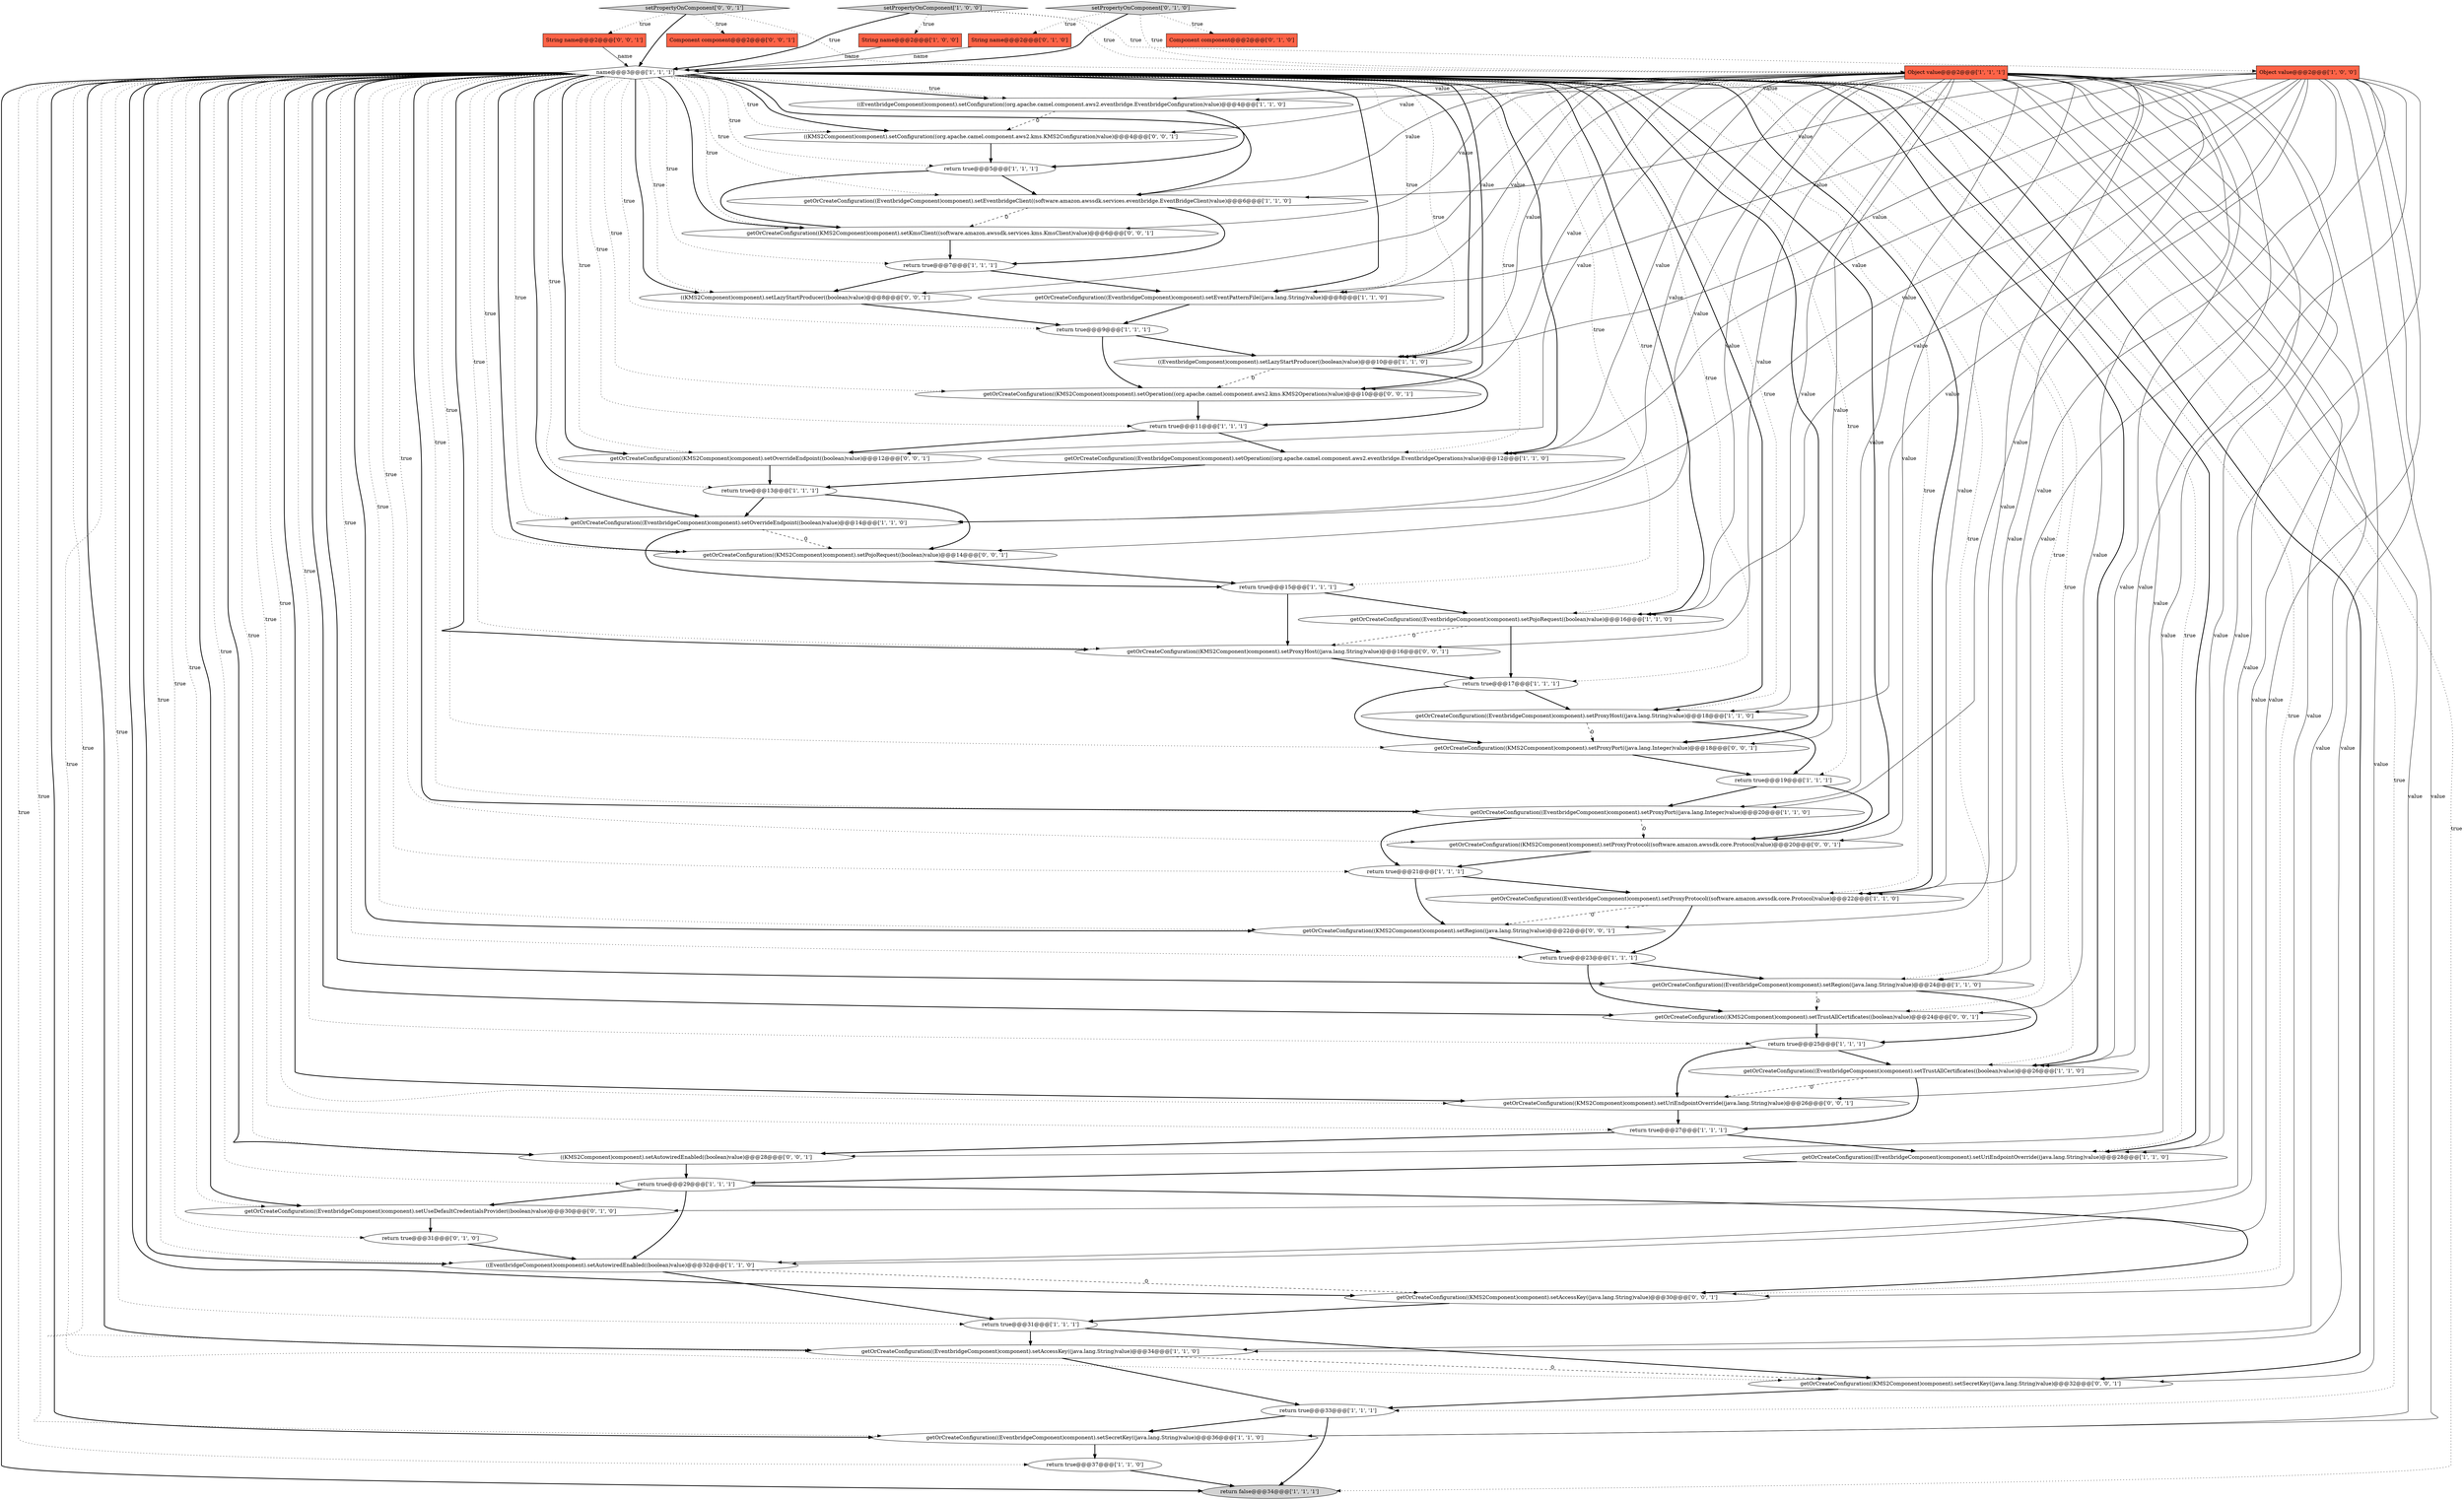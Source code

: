 digraph {
58 [style = filled, label = "setPropertyOnComponent['0', '0', '1']", fillcolor = lightgray, shape = diamond image = "AAA0AAABBB3BBB"];
10 [style = filled, label = "getOrCreateConfiguration((EventbridgeComponent)component).setProxyHost((java.lang.String)value)@@@18@@@['1', '1', '0']", fillcolor = white, shape = ellipse image = "AAA0AAABBB1BBB"];
28 [style = filled, label = "return true@@@23@@@['1', '1', '1']", fillcolor = white, shape = ellipse image = "AAA0AAABBB1BBB"];
32 [style = filled, label = "getOrCreateConfiguration((EventbridgeComponent)component).setRegion((java.lang.String)value)@@@24@@@['1', '1', '0']", fillcolor = white, shape = ellipse image = "AAA0AAABBB1BBB"];
26 [style = filled, label = "return true@@@13@@@['1', '1', '1']", fillcolor = white, shape = ellipse image = "AAA0AAABBB1BBB"];
52 [style = filled, label = "getOrCreateConfiguration((KMS2Component)component).setUriEndpointOverride((java.lang.String)value)@@@26@@@['0', '0', '1']", fillcolor = white, shape = ellipse image = "AAA0AAABBB3BBB"];
7 [style = filled, label = "return true@@@27@@@['1', '1', '1']", fillcolor = white, shape = ellipse image = "AAA0AAABBB1BBB"];
39 [style = filled, label = "getOrCreateConfiguration((EventbridgeComponent)component).setUseDefaultCredentialsProvider((boolean)value)@@@30@@@['0', '1', '0']", fillcolor = white, shape = ellipse image = "AAA1AAABBB2BBB"];
16 [style = filled, label = "getOrCreateConfiguration((EventbridgeComponent)component).setSecretKey((java.lang.String)value)@@@36@@@['1', '1', '0']", fillcolor = white, shape = ellipse image = "AAA0AAABBB1BBB"];
47 [style = filled, label = "getOrCreateConfiguration((KMS2Component)component).setAccessKey((java.lang.String)value)@@@30@@@['0', '0', '1']", fillcolor = white, shape = ellipse image = "AAA0AAABBB3BBB"];
38 [style = filled, label = "String name@@@2@@@['0', '1', '0']", fillcolor = tomato, shape = box image = "AAA0AAABBB2BBB"];
48 [style = filled, label = "getOrCreateConfiguration((KMS2Component)component).setProxyProtocol((software.amazon.awssdk.core.Protocol)value)@@@20@@@['0', '0', '1']", fillcolor = white, shape = ellipse image = "AAA0AAABBB3BBB"];
34 [style = filled, label = "return true@@@31@@@['1', '1', '1']", fillcolor = white, shape = ellipse image = "AAA0AAABBB1BBB"];
30 [style = filled, label = "return true@@@33@@@['1', '1', '1']", fillcolor = white, shape = ellipse image = "AAA0AAABBB1BBB"];
45 [style = filled, label = "getOrCreateConfiguration((KMS2Component)component).setProxyHost((java.lang.String)value)@@@16@@@['0', '0', '1']", fillcolor = white, shape = ellipse image = "AAA0AAABBB3BBB"];
6 [style = filled, label = "getOrCreateConfiguration((EventbridgeComponent)component).setProxyProtocol((software.amazon.awssdk.core.Protocol)value)@@@22@@@['1', '1', '0']", fillcolor = white, shape = ellipse image = "AAA0AAABBB1BBB"];
57 [style = filled, label = "Component component@@@2@@@['0', '0', '1']", fillcolor = tomato, shape = box image = "AAA0AAABBB3BBB"];
20 [style = filled, label = "name@@@3@@@['1', '1', '1']", fillcolor = white, shape = diamond image = "AAA0AAABBB1BBB"];
24 [style = filled, label = "setPropertyOnComponent['1', '0', '0']", fillcolor = lightgray, shape = diamond image = "AAA0AAABBB1BBB"];
0 [style = filled, label = "return true@@@21@@@['1', '1', '1']", fillcolor = white, shape = ellipse image = "AAA0AAABBB1BBB"];
42 [style = filled, label = "setPropertyOnComponent['0', '1', '0']", fillcolor = lightgray, shape = diamond image = "AAA0AAABBB2BBB"];
55 [style = filled, label = "String name@@@2@@@['0', '0', '1']", fillcolor = tomato, shape = box image = "AAA0AAABBB3BBB"];
11 [style = filled, label = "return true@@@15@@@['1', '1', '1']", fillcolor = white, shape = ellipse image = "AAA0AAABBB1BBB"];
23 [style = filled, label = "return true@@@17@@@['1', '1', '1']", fillcolor = white, shape = ellipse image = "AAA0AAABBB1BBB"];
46 [style = filled, label = "getOrCreateConfiguration((KMS2Component)component).setRegion((java.lang.String)value)@@@22@@@['0', '0', '1']", fillcolor = white, shape = ellipse image = "AAA0AAABBB3BBB"];
13 [style = filled, label = "String name@@@2@@@['1', '0', '0']", fillcolor = tomato, shape = box image = "AAA0AAABBB1BBB"];
27 [style = filled, label = "return false@@@34@@@['1', '1', '1']", fillcolor = lightgray, shape = ellipse image = "AAA0AAABBB1BBB"];
37 [style = filled, label = "return true@@@9@@@['1', '1', '1']", fillcolor = white, shape = ellipse image = "AAA0AAABBB1BBB"];
41 [style = filled, label = "Component component@@@2@@@['0', '1', '0']", fillcolor = tomato, shape = box image = "AAA0AAABBB2BBB"];
4 [style = filled, label = "getOrCreateConfiguration((EventbridgeComponent)component).setTrustAllCertificates((boolean)value)@@@26@@@['1', '1', '0']", fillcolor = white, shape = ellipse image = "AAA0AAABBB1BBB"];
2 [style = filled, label = "getOrCreateConfiguration((EventbridgeComponent)component).setAccessKey((java.lang.String)value)@@@34@@@['1', '1', '0']", fillcolor = white, shape = ellipse image = "AAA0AAABBB1BBB"];
31 [style = filled, label = "getOrCreateConfiguration((EventbridgeComponent)component).setOverrideEndpoint((boolean)value)@@@14@@@['1', '1', '0']", fillcolor = white, shape = ellipse image = "AAA0AAABBB1BBB"];
51 [style = filled, label = "getOrCreateConfiguration((KMS2Component)component).setProxyPort((java.lang.Integer)value)@@@18@@@['0', '0', '1']", fillcolor = white, shape = ellipse image = "AAA0AAABBB3BBB"];
53 [style = filled, label = "getOrCreateConfiguration((KMS2Component)component).setKmsClient((software.amazon.awssdk.services.kms.KmsClient)value)@@@6@@@['0', '0', '1']", fillcolor = white, shape = ellipse image = "AAA0AAABBB3BBB"];
9 [style = filled, label = "((EventbridgeComponent)component).setConfiguration((org.apache.camel.component.aws2.eventbridge.EventbridgeConfiguration)value)@@@4@@@['1', '1', '0']", fillcolor = white, shape = ellipse image = "AAA0AAABBB1BBB"];
14 [style = filled, label = "return true@@@25@@@['1', '1', '1']", fillcolor = white, shape = ellipse image = "AAA0AAABBB1BBB"];
60 [style = filled, label = "getOrCreateConfiguration((KMS2Component)component).setPojoRequest((boolean)value)@@@14@@@['0', '0', '1']", fillcolor = white, shape = ellipse image = "AAA0AAABBB3BBB"];
5 [style = filled, label = "getOrCreateConfiguration((EventbridgeComponent)component).setEventPatternFile((java.lang.String)value)@@@8@@@['1', '1', '0']", fillcolor = white, shape = ellipse image = "AAA0AAABBB1BBB"];
35 [style = filled, label = "((EventbridgeComponent)component).setAutowiredEnabled((boolean)value)@@@32@@@['1', '1', '0']", fillcolor = white, shape = ellipse image = "AAA0AAABBB1BBB"];
21 [style = filled, label = "return true@@@7@@@['1', '1', '1']", fillcolor = white, shape = ellipse image = "AAA0AAABBB1BBB"];
44 [style = filled, label = "getOrCreateConfiguration((KMS2Component)component).setSecretKey((java.lang.String)value)@@@32@@@['0', '0', '1']", fillcolor = white, shape = ellipse image = "AAA0AAABBB3BBB"];
22 [style = filled, label = "getOrCreateConfiguration((EventbridgeComponent)component).setPojoRequest((boolean)value)@@@16@@@['1', '1', '0']", fillcolor = white, shape = ellipse image = "AAA0AAABBB1BBB"];
29 [style = filled, label = "((EventbridgeComponent)component).setLazyStartProducer((boolean)value)@@@10@@@['1', '1', '0']", fillcolor = white, shape = ellipse image = "AAA0AAABBB1BBB"];
25 [style = filled, label = "getOrCreateConfiguration((EventbridgeComponent)component).setOperation((org.apache.camel.component.aws2.eventbridge.EventbridgeOperations)value)@@@12@@@['1', '1', '0']", fillcolor = white, shape = ellipse image = "AAA0AAABBB1BBB"];
50 [style = filled, label = "((KMS2Component)component).setConfiguration((org.apache.camel.component.aws2.kms.KMS2Configuration)value)@@@4@@@['0', '0', '1']", fillcolor = white, shape = ellipse image = "AAA0AAABBB3BBB"];
54 [style = filled, label = "getOrCreateConfiguration((KMS2Component)component).setTrustAllCertificates((boolean)value)@@@24@@@['0', '0', '1']", fillcolor = white, shape = ellipse image = "AAA0AAABBB3BBB"];
43 [style = filled, label = "((KMS2Component)component).setLazyStartProducer((boolean)value)@@@8@@@['0', '0', '1']", fillcolor = white, shape = ellipse image = "AAA0AAABBB3BBB"];
49 [style = filled, label = "getOrCreateConfiguration((KMS2Component)component).setOperation((org.apache.camel.component.aws2.kms.KMS2Operations)value)@@@10@@@['0', '0', '1']", fillcolor = white, shape = ellipse image = "AAA0AAABBB3BBB"];
19 [style = filled, label = "Object value@@@2@@@['1', '0', '0']", fillcolor = tomato, shape = box image = "AAA0AAABBB1BBB"];
36 [style = filled, label = "Object value@@@2@@@['1', '1', '1']", fillcolor = tomato, shape = box image = "AAA0AAABBB1BBB"];
56 [style = filled, label = "((KMS2Component)component).setAutowiredEnabled((boolean)value)@@@28@@@['0', '0', '1']", fillcolor = white, shape = ellipse image = "AAA0AAABBB3BBB"];
18 [style = filled, label = "return true@@@11@@@['1', '1', '1']", fillcolor = white, shape = ellipse image = "AAA0AAABBB1BBB"];
59 [style = filled, label = "getOrCreateConfiguration((KMS2Component)component).setOverrideEndpoint((boolean)value)@@@12@@@['0', '0', '1']", fillcolor = white, shape = ellipse image = "AAA0AAABBB3BBB"];
33 [style = filled, label = "getOrCreateConfiguration((EventbridgeComponent)component).setUriEndpointOverride((java.lang.String)value)@@@28@@@['1', '1', '0']", fillcolor = white, shape = ellipse image = "AAA0AAABBB1BBB"];
12 [style = filled, label = "return true@@@19@@@['1', '1', '1']", fillcolor = white, shape = ellipse image = "AAA0AAABBB1BBB"];
3 [style = filled, label = "getOrCreateConfiguration((EventbridgeComponent)component).setEventbridgeClient((software.amazon.awssdk.services.eventbridge.EventBridgeClient)value)@@@6@@@['1', '1', '0']", fillcolor = white, shape = ellipse image = "AAA0AAABBB1BBB"];
17 [style = filled, label = "getOrCreateConfiguration((EventbridgeComponent)component).setProxyPort((java.lang.Integer)value)@@@20@@@['1', '1', '0']", fillcolor = white, shape = ellipse image = "AAA0AAABBB1BBB"];
40 [style = filled, label = "return true@@@31@@@['0', '1', '0']", fillcolor = white, shape = ellipse image = "AAA1AAABBB2BBB"];
8 [style = filled, label = "return true@@@37@@@['1', '1', '0']", fillcolor = white, shape = ellipse image = "AAA0AAABBB1BBB"];
15 [style = filled, label = "return true@@@29@@@['1', '1', '1']", fillcolor = white, shape = ellipse image = "AAA0AAABBB1BBB"];
1 [style = filled, label = "return true@@@5@@@['1', '1', '1']", fillcolor = white, shape = ellipse image = "AAA0AAABBB1BBB"];
20->1 [style = dotted, label="true"];
20->25 [style = dotted, label="true"];
20->32 [style = dotted, label="true"];
36->32 [style = solid, label="value"];
20->27 [style = bold, label=""];
11->22 [style = bold, label=""];
20->60 [style = bold, label=""];
60->11 [style = bold, label=""];
20->27 [style = dotted, label="true"];
1->53 [style = bold, label=""];
20->56 [style = dotted, label="true"];
20->10 [style = bold, label=""];
20->6 [style = bold, label=""];
29->49 [style = dashed, label="0"];
20->21 [style = dotted, label="true"];
23->10 [style = bold, label=""];
36->4 [style = solid, label="value"];
36->16 [style = solid, label="value"];
20->31 [style = dotted, label="true"];
20->18 [style = dotted, label="true"];
56->15 [style = bold, label=""];
36->10 [style = solid, label="value"];
25->26 [style = bold, label=""];
58->36 [style = dotted, label="true"];
19->16 [style = solid, label="value"];
20->43 [style = dotted, label="true"];
19->33 [style = solid, label="value"];
20->47 [style = bold, label=""];
6->46 [style = dashed, label="0"];
18->59 [style = bold, label=""];
36->5 [style = solid, label="value"];
20->25 [style = bold, label=""];
30->27 [style = bold, label=""];
19->35 [style = solid, label="value"];
36->31 [style = solid, label="value"];
20->10 [style = dotted, label="true"];
0->46 [style = bold, label=""];
20->46 [style = bold, label=""];
7->56 [style = bold, label=""];
21->43 [style = bold, label=""];
36->52 [style = solid, label="value"];
20->39 [style = dotted, label="true"];
20->53 [style = dotted, label="true"];
20->49 [style = bold, label=""];
51->12 [style = bold, label=""];
15->39 [style = bold, label=""];
20->56 [style = bold, label=""];
44->30 [style = bold, label=""];
22->45 [style = dashed, label="0"];
20->7 [style = dotted, label="true"];
19->22 [style = solid, label="value"];
19->6 [style = solid, label="value"];
3->53 [style = dashed, label="0"];
20->52 [style = bold, label=""];
20->17 [style = bold, label=""];
34->2 [style = bold, label=""];
36->39 [style = solid, label="value"];
26->60 [style = bold, label=""];
36->50 [style = solid, label="value"];
19->2 [style = solid, label="value"];
20->2 [style = bold, label=""];
40->35 [style = bold, label=""];
20->54 [style = bold, label=""];
35->34 [style = bold, label=""];
47->34 [style = bold, label=""];
20->45 [style = dotted, label="true"];
59->26 [style = bold, label=""];
54->14 [style = bold, label=""];
20->28 [style = dotted, label="true"];
36->2 [style = solid, label="value"];
36->43 [style = solid, label="value"];
20->14 [style = dotted, label="true"];
20->34 [style = dotted, label="true"];
19->3 [style = solid, label="value"];
20->37 [style = dotted, label="true"];
36->35 [style = solid, label="value"];
20->16 [style = bold, label=""];
20->44 [style = bold, label=""];
19->9 [style = solid, label="value"];
20->40 [style = dotted, label="true"];
20->31 [style = bold, label=""];
20->49 [style = dotted, label="true"];
20->32 [style = bold, label=""];
20->4 [style = bold, label=""];
28->32 [style = bold, label=""];
16->8 [style = bold, label=""];
19->17 [style = solid, label="value"];
36->22 [style = solid, label="value"];
15->47 [style = bold, label=""];
20->47 [style = dotted, label="true"];
20->29 [style = dotted, label="true"];
20->16 [style = dotted, label="true"];
30->16 [style = bold, label=""];
8->27 [style = bold, label=""];
5->37 [style = bold, label=""];
20->48 [style = dotted, label="true"];
20->51 [style = bold, label=""];
20->54 [style = dotted, label="true"];
20->39 [style = bold, label=""];
19->31 [style = solid, label="value"];
20->35 [style = bold, label=""];
19->25 [style = solid, label="value"];
36->48 [style = solid, label="value"];
42->20 [style = bold, label=""];
19->10 [style = solid, label="value"];
50->1 [style = bold, label=""];
34->44 [style = bold, label=""];
20->30 [style = dotted, label="true"];
14->52 [style = bold, label=""];
36->9 [style = solid, label="value"];
20->5 [style = dotted, label="true"];
20->29 [style = bold, label=""];
10->51 [style = dashed, label="0"];
45->23 [style = bold, label=""];
38->20 [style = solid, label="name"];
28->54 [style = bold, label=""];
35->47 [style = dashed, label="0"];
19->4 [style = solid, label="value"];
36->49 [style = solid, label="value"];
19->5 [style = solid, label="value"];
20->59 [style = bold, label=""];
36->46 [style = solid, label="value"];
0->6 [style = bold, label=""];
20->3 [style = dotted, label="true"];
24->13 [style = dotted, label="true"];
36->54 [style = solid, label="value"];
31->60 [style = dashed, label="0"];
13->20 [style = solid, label="name"];
48->0 [style = bold, label=""];
11->45 [style = bold, label=""];
20->3 [style = bold, label=""];
31->11 [style = bold, label=""];
20->44 [style = dotted, label="true"];
4->7 [style = bold, label=""];
7->33 [style = bold, label=""];
12->48 [style = bold, label=""];
6->28 [style = bold, label=""];
55->20 [style = solid, label="name"];
36->44 [style = solid, label="value"];
58->57 [style = dotted, label="true"];
24->20 [style = bold, label=""];
20->5 [style = bold, label=""];
3->21 [style = bold, label=""];
20->22 [style = bold, label=""];
32->14 [style = bold, label=""];
20->17 [style = dotted, label="true"];
20->0 [style = dotted, label="true"];
36->47 [style = solid, label="value"];
36->60 [style = solid, label="value"];
20->23 [style = dotted, label="true"];
20->46 [style = dotted, label="true"];
36->3 [style = solid, label="value"];
20->12 [style = dotted, label="true"];
24->36 [style = dotted, label="true"];
24->19 [style = dotted, label="true"];
37->29 [style = bold, label=""];
12->17 [style = bold, label=""];
15->35 [style = bold, label=""];
20->35 [style = dotted, label="true"];
20->33 [style = dotted, label="true"];
33->15 [style = bold, label=""];
42->36 [style = dotted, label="true"];
36->51 [style = solid, label="value"];
36->56 [style = solid, label="value"];
36->45 [style = solid, label="value"];
37->49 [style = bold, label=""];
20->9 [style = bold, label=""];
20->43 [style = bold, label=""];
42->41 [style = dotted, label="true"];
29->18 [style = bold, label=""];
19->32 [style = solid, label="value"];
20->51 [style = dotted, label="true"];
2->44 [style = dashed, label="0"];
23->51 [style = bold, label=""];
17->0 [style = bold, label=""];
20->33 [style = bold, label=""];
20->53 [style = bold, label=""];
36->33 [style = solid, label="value"];
58->55 [style = dotted, label="true"];
53->21 [style = bold, label=""];
36->59 [style = solid, label="value"];
20->50 [style = dotted, label="true"];
20->26 [style = dotted, label="true"];
20->60 [style = dotted, label="true"];
20->50 [style = bold, label=""];
36->29 [style = solid, label="value"];
32->54 [style = dashed, label="0"];
36->53 [style = solid, label="value"];
20->2 [style = dotted, label="true"];
20->48 [style = bold, label=""];
26->31 [style = bold, label=""];
18->25 [style = bold, label=""];
20->59 [style = dotted, label="true"];
20->52 [style = dotted, label="true"];
43->37 [style = bold, label=""];
36->6 [style = solid, label="value"];
58->20 [style = bold, label=""];
20->45 [style = bold, label=""];
10->12 [style = bold, label=""];
20->15 [style = dotted, label="true"];
1->3 [style = bold, label=""];
49->18 [style = bold, label=""];
20->4 [style = dotted, label="true"];
46->28 [style = bold, label=""];
21->5 [style = bold, label=""];
20->22 [style = dotted, label="true"];
42->38 [style = dotted, label="true"];
4->52 [style = dashed, label="0"];
36->17 [style = solid, label="value"];
2->30 [style = bold, label=""];
9->50 [style = dashed, label="0"];
39->40 [style = bold, label=""];
22->23 [style = bold, label=""];
20->9 [style = dotted, label="true"];
20->8 [style = dotted, label="true"];
14->4 [style = bold, label=""];
20->6 [style = dotted, label="true"];
19->29 [style = solid, label="value"];
9->1 [style = bold, label=""];
17->48 [style = dashed, label="0"];
36->25 [style = solid, label="value"];
20->11 [style = dotted, label="true"];
52->7 [style = bold, label=""];
}
